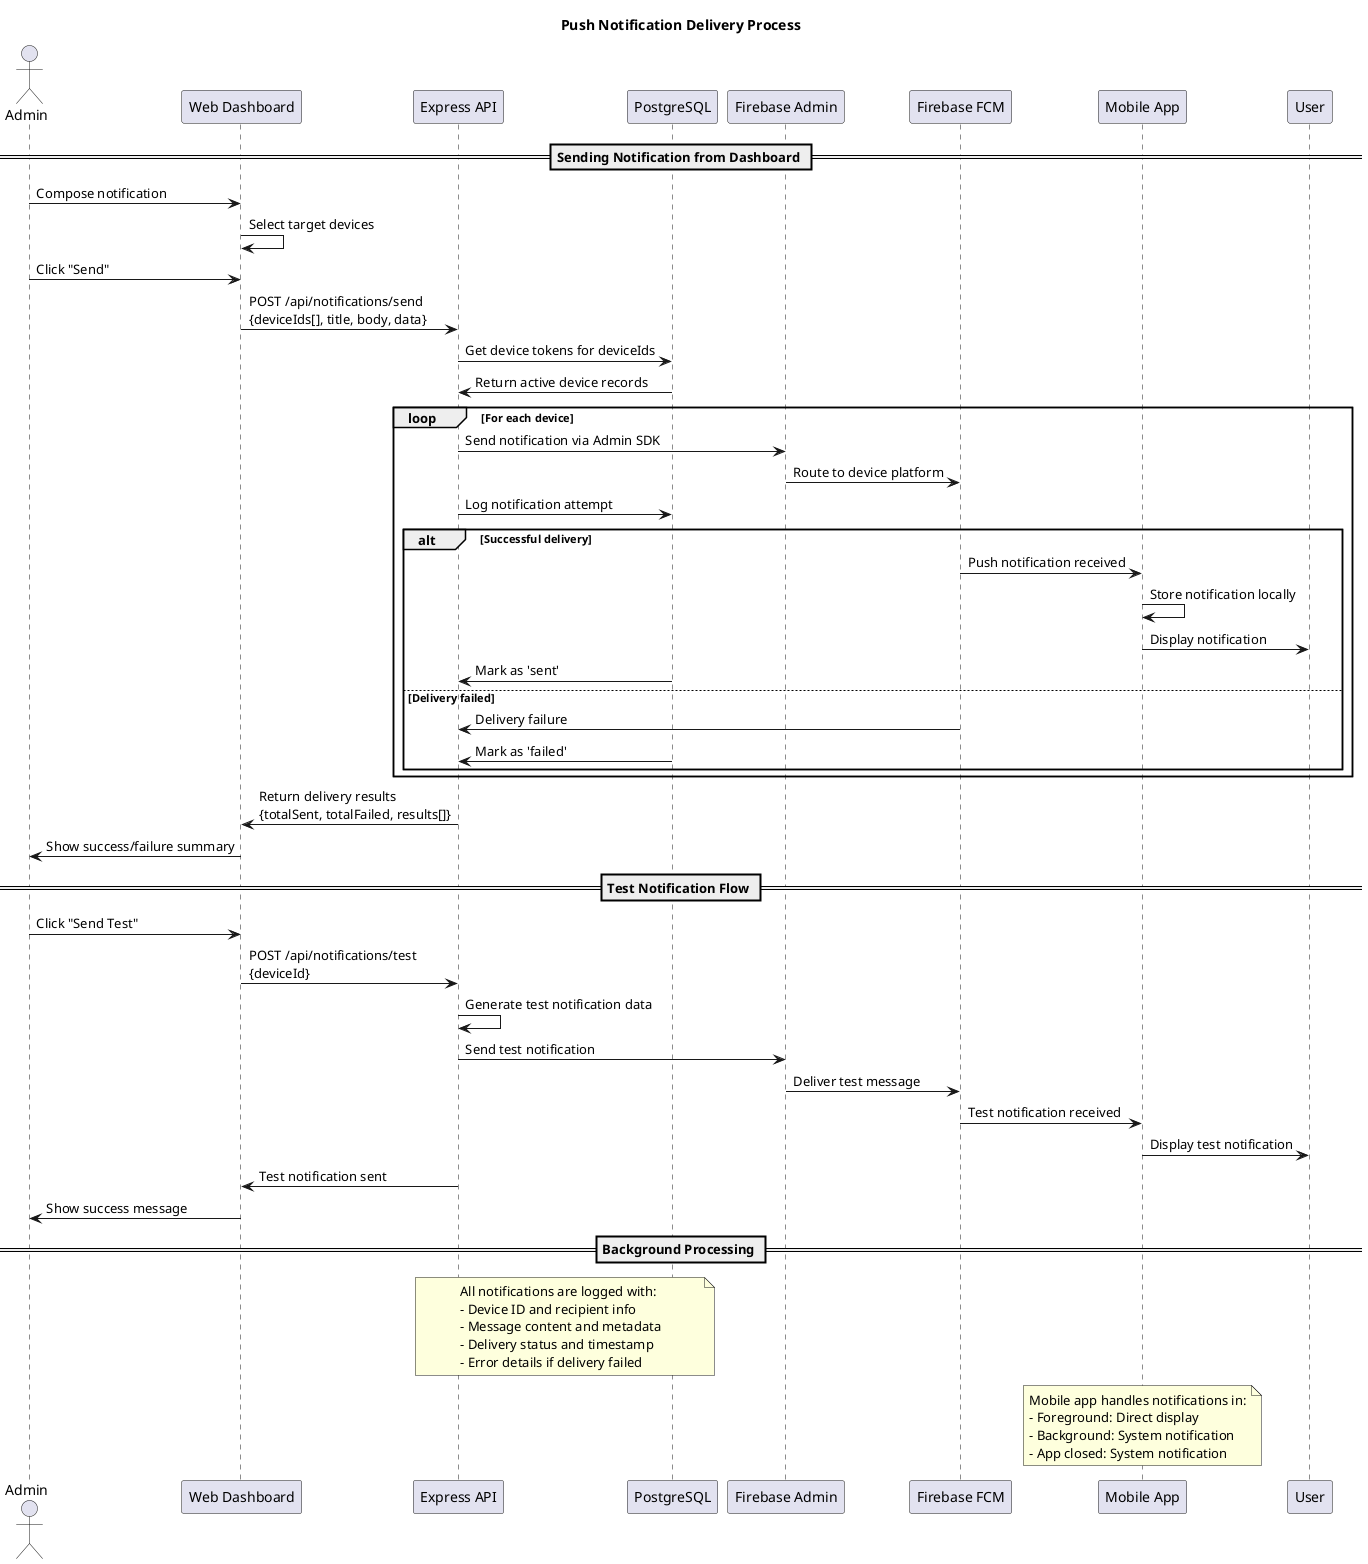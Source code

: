 @startuml Notification Delivery Flow

title Push Notification Delivery Process

actor Admin
participant "Web Dashboard" as Web
participant "Express API" as API
participant "PostgreSQL" as DB
participant "Firebase Admin" as Firebase
participant "Firebase FCM" as FCM
participant "Mobile App" as App
participant User

== Sending Notification from Dashboard ==

Admin -> Web : Compose notification
Web -> Web : Select target devices
Admin -> Web : Click "Send"
Web -> API : POST /api/notifications/send\n{deviceIds[], title, body, data}

API -> DB : Get device tokens for deviceIds
DB -> API : Return active device records

loop For each device
  API -> Firebase : Send notification via Admin SDK
  Firebase -> FCM : Route to device platform
  API -> DB : Log notification attempt
  
  alt Successful delivery
    FCM -> App : Push notification received
    App -> App : Store notification locally
    App -> User : Display notification
    DB -> API : Mark as 'sent'
  else Delivery failed
    FCM -> API : Delivery failure
    DB -> API : Mark as 'failed'
  end
end

API -> Web : Return delivery results\n{totalSent, totalFailed, results[]}
Web -> Admin : Show success/failure summary

== Test Notification Flow ==

Admin -> Web : Click "Send Test"
Web -> API : POST /api/notifications/test\n{deviceId}
API -> API : Generate test notification data
API -> Firebase : Send test notification
Firebase -> FCM : Deliver test message
FCM -> App : Test notification received
App -> User : Display test notification
API -> Web : Test notification sent
Web -> Admin : Show success message

== Background Processing ==

note over API, DB
  All notifications are logged with:
  - Device ID and recipient info
  - Message content and metadata
  - Delivery status and timestamp
  - Error details if delivery failed
end note

note over App
  Mobile app handles notifications in:
  - Foreground: Direct display
  - Background: System notification
  - App closed: System notification
end note

@enduml